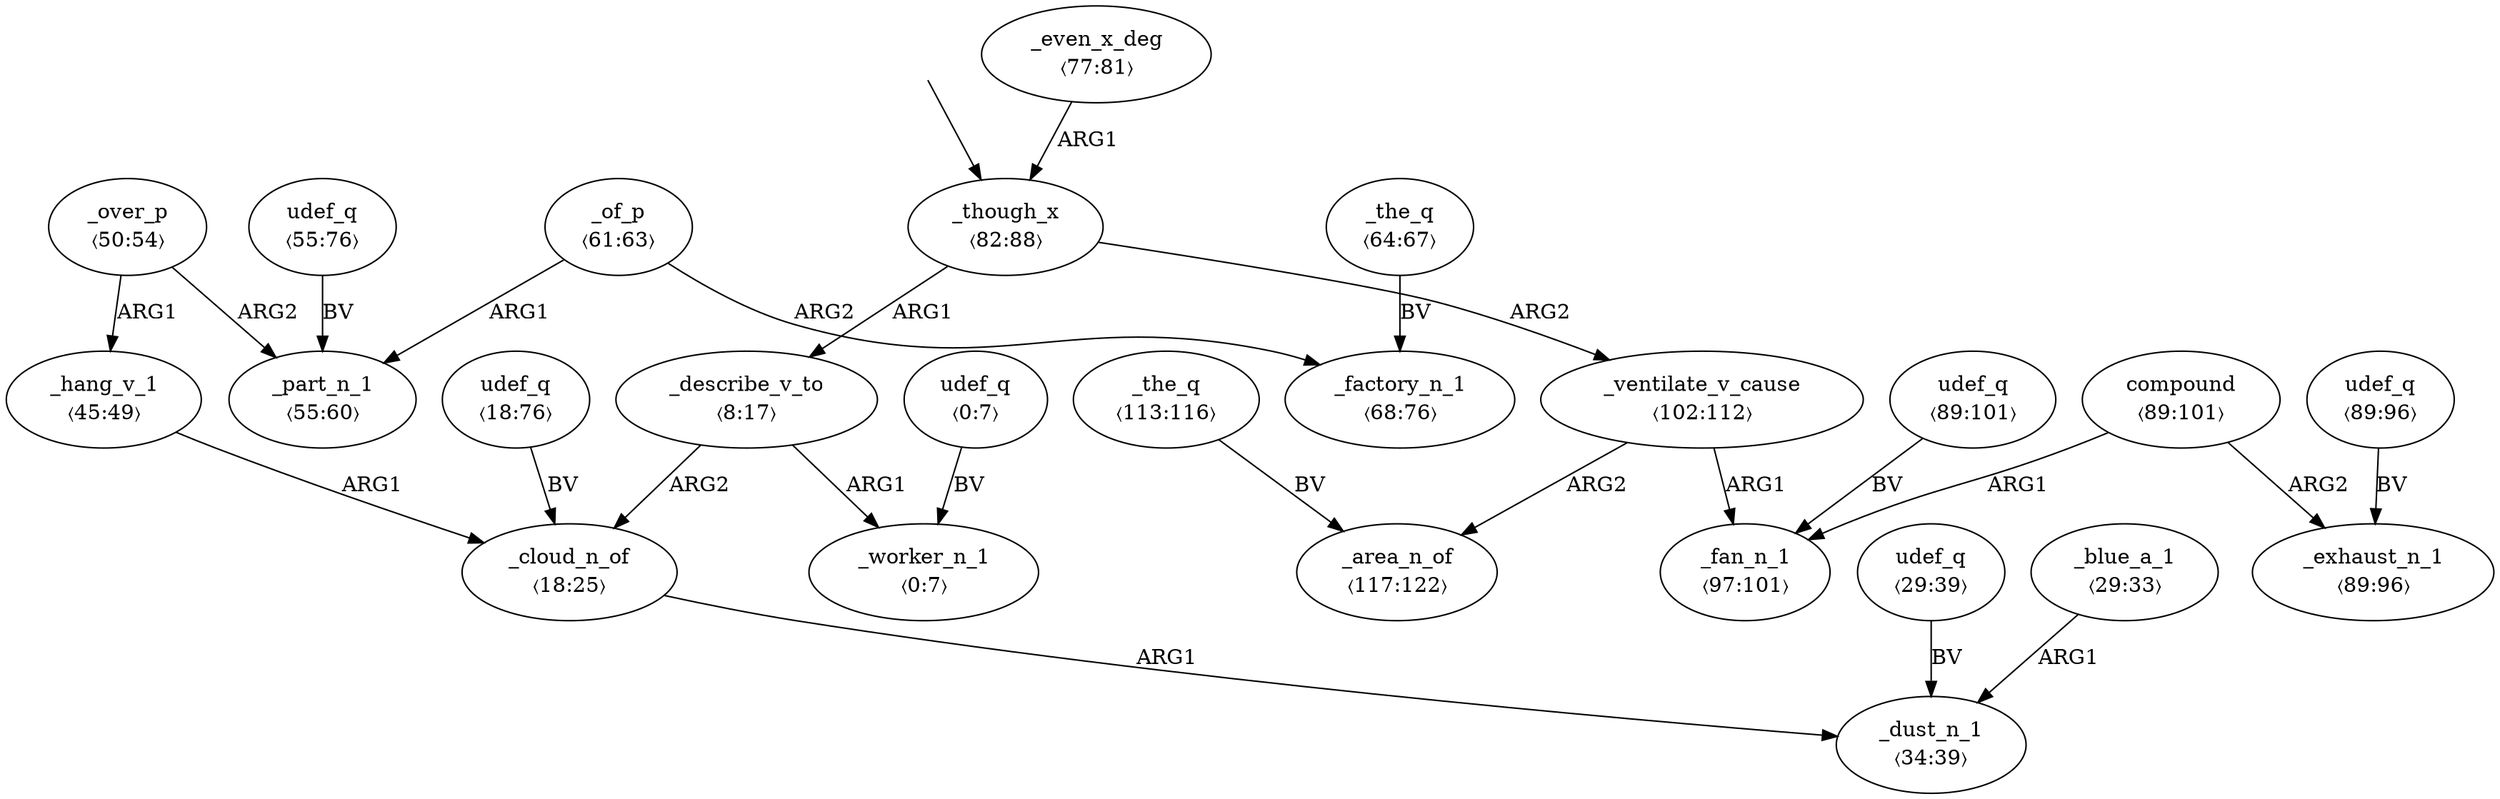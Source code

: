 digraph "20003027" {
  top [ style=invis ];
  top -> 16;
  0 [ label=<<table align="center" border="0" cellspacing="0"><tr><td colspan="2">udef_q</td></tr><tr><td colspan="2">〈0:7〉</td></tr></table>> ];
  1 [ label=<<table align="center" border="0" cellspacing="0"><tr><td colspan="2">_worker_n_1</td></tr><tr><td colspan="2">〈0:7〉</td></tr></table>> ];
  2 [ label=<<table align="center" border="0" cellspacing="0"><tr><td colspan="2">_describe_v_to</td></tr><tr><td colspan="2">〈8:17〉</td></tr></table>> ];
  3 [ label=<<table align="center" border="0" cellspacing="0"><tr><td colspan="2">udef_q</td></tr><tr><td colspan="2">〈18:76〉</td></tr></table>> ];
  4 [ label=<<table align="center" border="0" cellspacing="0"><tr><td colspan="2">_cloud_n_of</td></tr><tr><td colspan="2">〈18:25〉</td></tr></table>> ];
  5 [ label=<<table align="center" border="0" cellspacing="0"><tr><td colspan="2">udef_q</td></tr><tr><td colspan="2">〈29:39〉</td></tr></table>> ];
  6 [ label=<<table align="center" border="0" cellspacing="0"><tr><td colspan="2">_blue_a_1</td></tr><tr><td colspan="2">〈29:33〉</td></tr></table>> ];
  7 [ label=<<table align="center" border="0" cellspacing="0"><tr><td colspan="2">_dust_n_1</td></tr><tr><td colspan="2">〈34:39〉</td></tr></table>> ];
  8 [ label=<<table align="center" border="0" cellspacing="0"><tr><td colspan="2">_hang_v_1</td></tr><tr><td colspan="2">〈45:49〉</td></tr></table>> ];
  9 [ label=<<table align="center" border="0" cellspacing="0"><tr><td colspan="2">_over_p</td></tr><tr><td colspan="2">〈50:54〉</td></tr></table>> ];
  10 [ label=<<table align="center" border="0" cellspacing="0"><tr><td colspan="2">udef_q</td></tr><tr><td colspan="2">〈55:76〉</td></tr></table>> ];
  11 [ label=<<table align="center" border="0" cellspacing="0"><tr><td colspan="2">_part_n_1</td></tr><tr><td colspan="2">〈55:60〉</td></tr></table>> ];
  12 [ label=<<table align="center" border="0" cellspacing="0"><tr><td colspan="2">_of_p</td></tr><tr><td colspan="2">〈61:63〉</td></tr></table>> ];
  13 [ label=<<table align="center" border="0" cellspacing="0"><tr><td colspan="2">_the_q</td></tr><tr><td colspan="2">〈64:67〉</td></tr></table>> ];
  14 [ label=<<table align="center" border="0" cellspacing="0"><tr><td colspan="2">_factory_n_1</td></tr><tr><td colspan="2">〈68:76〉</td></tr></table>> ];
  15 [ label=<<table align="center" border="0" cellspacing="0"><tr><td colspan="2">_even_x_deg</td></tr><tr><td colspan="2">〈77:81〉</td></tr></table>> ];
  16 [ label=<<table align="center" border="0" cellspacing="0"><tr><td colspan="2">_though_x</td></tr><tr><td colspan="2">〈82:88〉</td></tr></table>> ];
  17 [ label=<<table align="center" border="0" cellspacing="0"><tr><td colspan="2">udef_q</td></tr><tr><td colspan="2">〈89:101〉</td></tr></table>> ];
  18 [ label=<<table align="center" border="0" cellspacing="0"><tr><td colspan="2">compound</td></tr><tr><td colspan="2">〈89:101〉</td></tr></table>> ];
  19 [ label=<<table align="center" border="0" cellspacing="0"><tr><td colspan="2">udef_q</td></tr><tr><td colspan="2">〈89:96〉</td></tr></table>> ];
  20 [ label=<<table align="center" border="0" cellspacing="0"><tr><td colspan="2">_exhaust_n_1</td></tr><tr><td colspan="2">〈89:96〉</td></tr></table>> ];
  21 [ label=<<table align="center" border="0" cellspacing="0"><tr><td colspan="2">_fan_n_1</td></tr><tr><td colspan="2">〈97:101〉</td></tr></table>> ];
  22 [ label=<<table align="center" border="0" cellspacing="0"><tr><td colspan="2">_ventilate_v_cause</td></tr><tr><td colspan="2">〈102:112〉</td></tr></table>> ];
  23 [ label=<<table align="center" border="0" cellspacing="0"><tr><td colspan="2">_the_q</td></tr><tr><td colspan="2">〈113:116〉</td></tr></table>> ];
  24 [ label=<<table align="center" border="0" cellspacing="0"><tr><td colspan="2">_area_n_of</td></tr><tr><td colspan="2">〈117:122〉</td></tr></table>> ];
  6 -> 7 [ label="ARG1" ];
  18 -> 21 [ label="ARG1" ];
  12 -> 11 [ label="ARG1" ];
  22 -> 24 [ label="ARG2" ];
  3 -> 4 [ label="BV" ];
  16 -> 2 [ label="ARG1" ];
  15 -> 16 [ label="ARG1" ];
  22 -> 21 [ label="ARG1" ];
  12 -> 14 [ label="ARG2" ];
  9 -> 8 [ label="ARG1" ];
  19 -> 20 [ label="BV" ];
  9 -> 11 [ label="ARG2" ];
  13 -> 14 [ label="BV" ];
  4 -> 7 [ label="ARG1" ];
  2 -> 4 [ label="ARG2" ];
  16 -> 22 [ label="ARG2" ];
  23 -> 24 [ label="BV" ];
  10 -> 11 [ label="BV" ];
  2 -> 1 [ label="ARG1" ];
  17 -> 21 [ label="BV" ];
  0 -> 1 [ label="BV" ];
  8 -> 4 [ label="ARG1" ];
  5 -> 7 [ label="BV" ];
  18 -> 20 [ label="ARG2" ];
}

